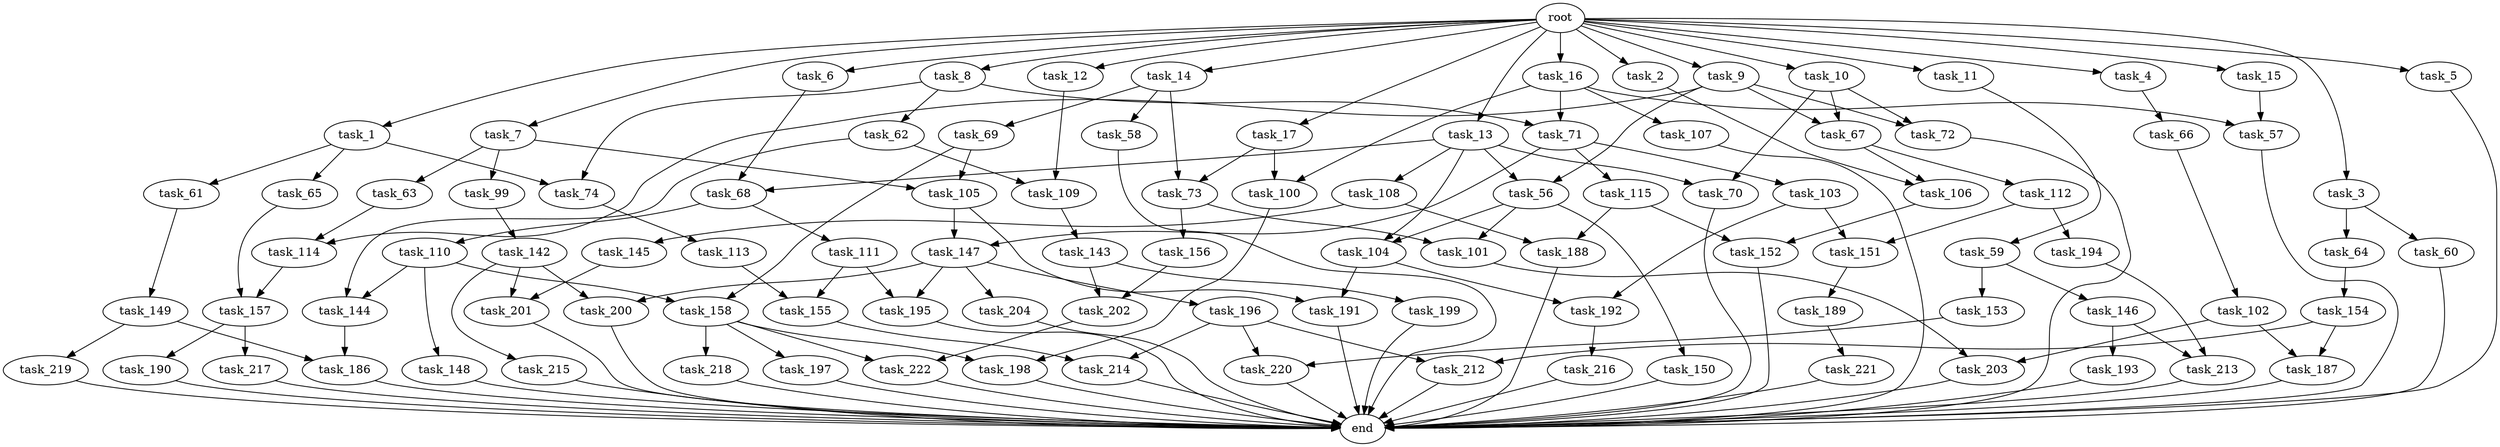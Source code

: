 digraph G {
  task_214 [size="10050223472.639999"];
  task_144 [size="687194767.360000"];
  task_8 [size="10.240000"];
  end [size="0.000000"];
  task_101 [size="6270652252.160000"];
  task_108 [size="343597383.680000"];
  task_191 [size="9105330667.520000"];
  task_15 [size="10.240000"];
  task_58 [size="5497558138.880000"];
  task_151 [size="4294967296.000000"];
  task_105 [size="6270652252.160000"];
  task_195 [size="7301444403.200000"];
  task_154 [size="343597383.680000"];
  task_73 [size="12455405158.400000"];
  task_16 [size="10.240000"];
  task_110 [size="5497558138.880000"];
  task_68 [size="2491081031.680000"];
  task_61 [size="1374389534.720000"];
  task_217 [size="1374389534.720000"];
  task_74 [size="9964324126.719999"];
  task_158 [size="1116691496.960000"];
  task_1 [size="10.240000"];
  task_64 [size="2147483648.000000"];
  task_72 [size="4466765987.840000"];
  task_11 [size="10.240000"];
  task_156 [size="773094113.280000"];
  task_100 [size="15547781611.520000"];
  task_62 [size="8589934592.000000"];
  task_107 [size="8589934592.000000"];
  task_2 [size="10.240000"];
  task_10 [size="10.240000"];
  task_66 [size="2147483648.000000"];
  task_187 [size="6871947673.600000"];
  task_109 [size="8933531975.680000"];
  task_215 [size="2147483648.000000"];
  task_155 [size="5239860101.120000"];
  task_17 [size="10.240000"];
  task_147 [size="2491081031.680000"];
  task_114 [size="8589934592.000000"];
  task_221 [size="343597383.680000"];
  task_67 [size="4466765987.840000"];
  task_150 [size="5497558138.880000"];
  task_218 [size="3092376453.120000"];
  task_203 [size="2748779069.440000"];
  task_157 [size="1116691496.960000"];
  task_106 [size="6184752906.240000"];
  task_197 [size="3092376453.120000"];
  task_194 [size="2147483648.000000"];
  task_59 [size="2147483648.000000"];
  task_70 [size="1717986918.400000"];
  task_149 [size="773094113.280000"];
  task_104 [size="5841155522.560000"];
  task_9 [size="10.240000"];
  task_148 [size="343597383.680000"];
  task_186 [size="15547781611.520000"];
  task_222 [size="6184752906.240000"];
  task_192 [size="9105330667.520000"];
  task_202 [size="14087492730.880001"];
  task_69 [size="5497558138.880000"];
  task_57 [size="12799002542.080000"];
  task_196 [size="4209067950.080000"];
  task_201 [size="2491081031.680000"];
  task_65 [size="1374389534.720000"];
  task_212 [size="8589934592.000000"];
  task_198 [size="4466765987.840000"];
  task_12 [size="10.240000"];
  task_193 [size="773094113.280000"];
  task_152 [size="8332236554.240000"];
  task_3 [size="10.240000"];
  task_216 [size="8589934592.000000"];
  task_5 [size="10.240000"];
  task_220 [size="10050223472.639999"];
  task_189 [size="3092376453.120000"];
  task_115 [size="343597383.680000"];
  task_190 [size="1374389534.720000"];
  task_56 [size="3435973836.800000"];
  task_99 [size="5497558138.880000"];
  task_188 [size="9964324126.719999"];
  task_14 [size="10.240000"];
  task_219 [size="6957847019.520000"];
  task_4 [size="10.240000"];
  task_142 [size="4209067950.080000"];
  task_200 [size="6356551598.080000"];
  task_113 [size="773094113.280000"];
  task_112 [size="3092376453.120000"];
  task_199 [size="8589934592.000000"];
  task_153 [size="3092376453.120000"];
  root [size="0.000000"];
  task_102 [size="6957847019.520000"];
  task_60 [size="2147483648.000000"];
  task_145 [size="8589934592.000000"];
  task_6 [size="10.240000"];
  task_103 [size="343597383.680000"];
  task_146 [size="3092376453.120000"];
  task_13 [size="10.240000"];
  task_143 [size="6957847019.520000"];
  task_213 [size="3865470566.400000"];
  task_111 [size="5497558138.880000"];
  task_204 [size="4209067950.080000"];
  task_63 [size="5497558138.880000"];
  task_7 [size="10.240000"];
  task_71 [size="17179869184.000000"];

  task_214 -> end [size="1.000000"];
  task_144 -> task_186 [size="838860800.000000"];
  task_8 -> task_62 [size="838860800.000000"];
  task_8 -> task_74 [size="838860800.000000"];
  task_8 -> task_71 [size="838860800.000000"];
  task_101 -> task_203 [size="134217728.000000"];
  task_108 -> task_188 [size="838860800.000000"];
  task_108 -> task_145 [size="838860800.000000"];
  task_191 -> end [size="1.000000"];
  task_15 -> task_57 [size="411041792.000000"];
  task_58 -> end [size="1.000000"];
  task_151 -> task_189 [size="301989888.000000"];
  task_105 -> task_191 [size="209715200.000000"];
  task_105 -> task_147 [size="209715200.000000"];
  task_195 -> end [size="1.000000"];
  task_154 -> task_212 [size="536870912.000000"];
  task_154 -> task_187 [size="536870912.000000"];
  task_73 -> task_101 [size="75497472.000000"];
  task_73 -> task_156 [size="75497472.000000"];
  task_16 -> task_107 [size="838860800.000000"];
  task_16 -> task_57 [size="838860800.000000"];
  task_16 -> task_71 [size="838860800.000000"];
  task_16 -> task_100 [size="838860800.000000"];
  task_110 -> task_144 [size="33554432.000000"];
  task_110 -> task_148 [size="33554432.000000"];
  task_110 -> task_158 [size="33554432.000000"];
  task_68 -> task_111 [size="536870912.000000"];
  task_68 -> task_110 [size="536870912.000000"];
  task_61 -> task_149 [size="75497472.000000"];
  task_217 -> end [size="1.000000"];
  task_74 -> task_113 [size="75497472.000000"];
  task_158 -> task_197 [size="301989888.000000"];
  task_158 -> task_198 [size="301989888.000000"];
  task_158 -> task_218 [size="301989888.000000"];
  task_158 -> task_222 [size="301989888.000000"];
  task_1 -> task_61 [size="134217728.000000"];
  task_1 -> task_74 [size="134217728.000000"];
  task_1 -> task_65 [size="134217728.000000"];
  task_64 -> task_154 [size="33554432.000000"];
  task_72 -> end [size="1.000000"];
  task_11 -> task_59 [size="209715200.000000"];
  task_156 -> task_202 [size="536870912.000000"];
  task_100 -> task_198 [size="134217728.000000"];
  task_62 -> task_144 [size="33554432.000000"];
  task_62 -> task_109 [size="33554432.000000"];
  task_107 -> end [size="1.000000"];
  task_2 -> task_106 [size="301989888.000000"];
  task_10 -> task_67 [size="134217728.000000"];
  task_10 -> task_70 [size="134217728.000000"];
  task_10 -> task_72 [size="134217728.000000"];
  task_66 -> task_102 [size="679477248.000000"];
  task_187 -> end [size="1.000000"];
  task_109 -> task_143 [size="679477248.000000"];
  task_215 -> end [size="1.000000"];
  task_155 -> task_214 [size="679477248.000000"];
  task_17 -> task_73 [size="679477248.000000"];
  task_17 -> task_100 [size="679477248.000000"];
  task_147 -> task_204 [size="411041792.000000"];
  task_147 -> task_200 [size="411041792.000000"];
  task_147 -> task_196 [size="411041792.000000"];
  task_147 -> task_195 [size="411041792.000000"];
  task_114 -> task_157 [size="33554432.000000"];
  task_221 -> end [size="1.000000"];
  task_67 -> task_106 [size="301989888.000000"];
  task_67 -> task_112 [size="301989888.000000"];
  task_150 -> end [size="1.000000"];
  task_218 -> end [size="1.000000"];
  task_203 -> end [size="1.000000"];
  task_157 -> task_190 [size="134217728.000000"];
  task_157 -> task_217 [size="134217728.000000"];
  task_106 -> task_152 [size="679477248.000000"];
  task_197 -> end [size="1.000000"];
  task_194 -> task_213 [size="301989888.000000"];
  task_59 -> task_153 [size="301989888.000000"];
  task_59 -> task_146 [size="301989888.000000"];
  task_70 -> end [size="1.000000"];
  task_149 -> task_186 [size="679477248.000000"];
  task_149 -> task_219 [size="679477248.000000"];
  task_104 -> task_191 [size="679477248.000000"];
  task_104 -> task_192 [size="679477248.000000"];
  task_9 -> task_56 [size="301989888.000000"];
  task_9 -> task_67 [size="301989888.000000"];
  task_9 -> task_72 [size="301989888.000000"];
  task_9 -> task_114 [size="301989888.000000"];
  task_148 -> end [size="1.000000"];
  task_186 -> end [size="1.000000"];
  task_222 -> end [size="1.000000"];
  task_192 -> task_216 [size="838860800.000000"];
  task_202 -> task_222 [size="301989888.000000"];
  task_69 -> task_105 [size="75497472.000000"];
  task_69 -> task_158 [size="75497472.000000"];
  task_57 -> end [size="1.000000"];
  task_196 -> task_212 [size="301989888.000000"];
  task_196 -> task_214 [size="301989888.000000"];
  task_196 -> task_220 [size="301989888.000000"];
  task_201 -> end [size="1.000000"];
  task_65 -> task_157 [size="75497472.000000"];
  task_212 -> end [size="1.000000"];
  task_198 -> end [size="1.000000"];
  task_12 -> task_109 [size="838860800.000000"];
  task_193 -> end [size="1.000000"];
  task_152 -> end [size="1.000000"];
  task_3 -> task_60 [size="209715200.000000"];
  task_3 -> task_64 [size="209715200.000000"];
  task_216 -> end [size="1.000000"];
  task_5 -> end [size="1.000000"];
  task_220 -> end [size="1.000000"];
  task_189 -> task_221 [size="33554432.000000"];
  task_115 -> task_152 [size="134217728.000000"];
  task_115 -> task_188 [size="134217728.000000"];
  task_190 -> end [size="1.000000"];
  task_56 -> task_101 [size="536870912.000000"];
  task_56 -> task_104 [size="536870912.000000"];
  task_56 -> task_150 [size="536870912.000000"];
  task_99 -> task_142 [size="411041792.000000"];
  task_188 -> end [size="1.000000"];
  task_14 -> task_69 [size="536870912.000000"];
  task_14 -> task_58 [size="536870912.000000"];
  task_14 -> task_73 [size="536870912.000000"];
  task_219 -> end [size="1.000000"];
  task_4 -> task_66 [size="209715200.000000"];
  task_142 -> task_215 [size="209715200.000000"];
  task_142 -> task_200 [size="209715200.000000"];
  task_142 -> task_201 [size="209715200.000000"];
  task_200 -> end [size="1.000000"];
  task_113 -> task_155 [size="209715200.000000"];
  task_112 -> task_194 [size="209715200.000000"];
  task_112 -> task_151 [size="209715200.000000"];
  task_199 -> end [size="1.000000"];
  task_153 -> task_220 [size="679477248.000000"];
  root -> task_8 [size="1.000000"];
  root -> task_9 [size="1.000000"];
  root -> task_16 [size="1.000000"];
  root -> task_14 [size="1.000000"];
  root -> task_6 [size="1.000000"];
  root -> task_4 [size="1.000000"];
  root -> task_5 [size="1.000000"];
  root -> task_1 [size="1.000000"];
  root -> task_13 [size="1.000000"];
  root -> task_15 [size="1.000000"];
  root -> task_11 [size="1.000000"];
  root -> task_3 [size="1.000000"];
  root -> task_12 [size="1.000000"];
  root -> task_2 [size="1.000000"];
  root -> task_10 [size="1.000000"];
  root -> task_7 [size="1.000000"];
  root -> task_17 [size="1.000000"];
  task_102 -> task_203 [size="134217728.000000"];
  task_102 -> task_187 [size="134217728.000000"];
  task_60 -> end [size="1.000000"];
  task_145 -> task_201 [size="33554432.000000"];
  task_6 -> task_68 [size="209715200.000000"];
  task_103 -> task_151 [size="209715200.000000"];
  task_103 -> task_192 [size="209715200.000000"];
  task_146 -> task_193 [size="75497472.000000"];
  task_146 -> task_213 [size="75497472.000000"];
  task_13 -> task_104 [size="33554432.000000"];
  task_13 -> task_68 [size="33554432.000000"];
  task_13 -> task_108 [size="33554432.000000"];
  task_13 -> task_70 [size="33554432.000000"];
  task_13 -> task_56 [size="33554432.000000"];
  task_143 -> task_199 [size="838860800.000000"];
  task_143 -> task_202 [size="838860800.000000"];
  task_213 -> end [size="1.000000"];
  task_111 -> task_155 [size="301989888.000000"];
  task_111 -> task_195 [size="301989888.000000"];
  task_204 -> end [size="1.000000"];
  task_63 -> task_114 [size="536870912.000000"];
  task_7 -> task_63 [size="536870912.000000"];
  task_7 -> task_105 [size="536870912.000000"];
  task_7 -> task_99 [size="536870912.000000"];
  task_71 -> task_103 [size="33554432.000000"];
  task_71 -> task_115 [size="33554432.000000"];
  task_71 -> task_147 [size="33554432.000000"];
}
